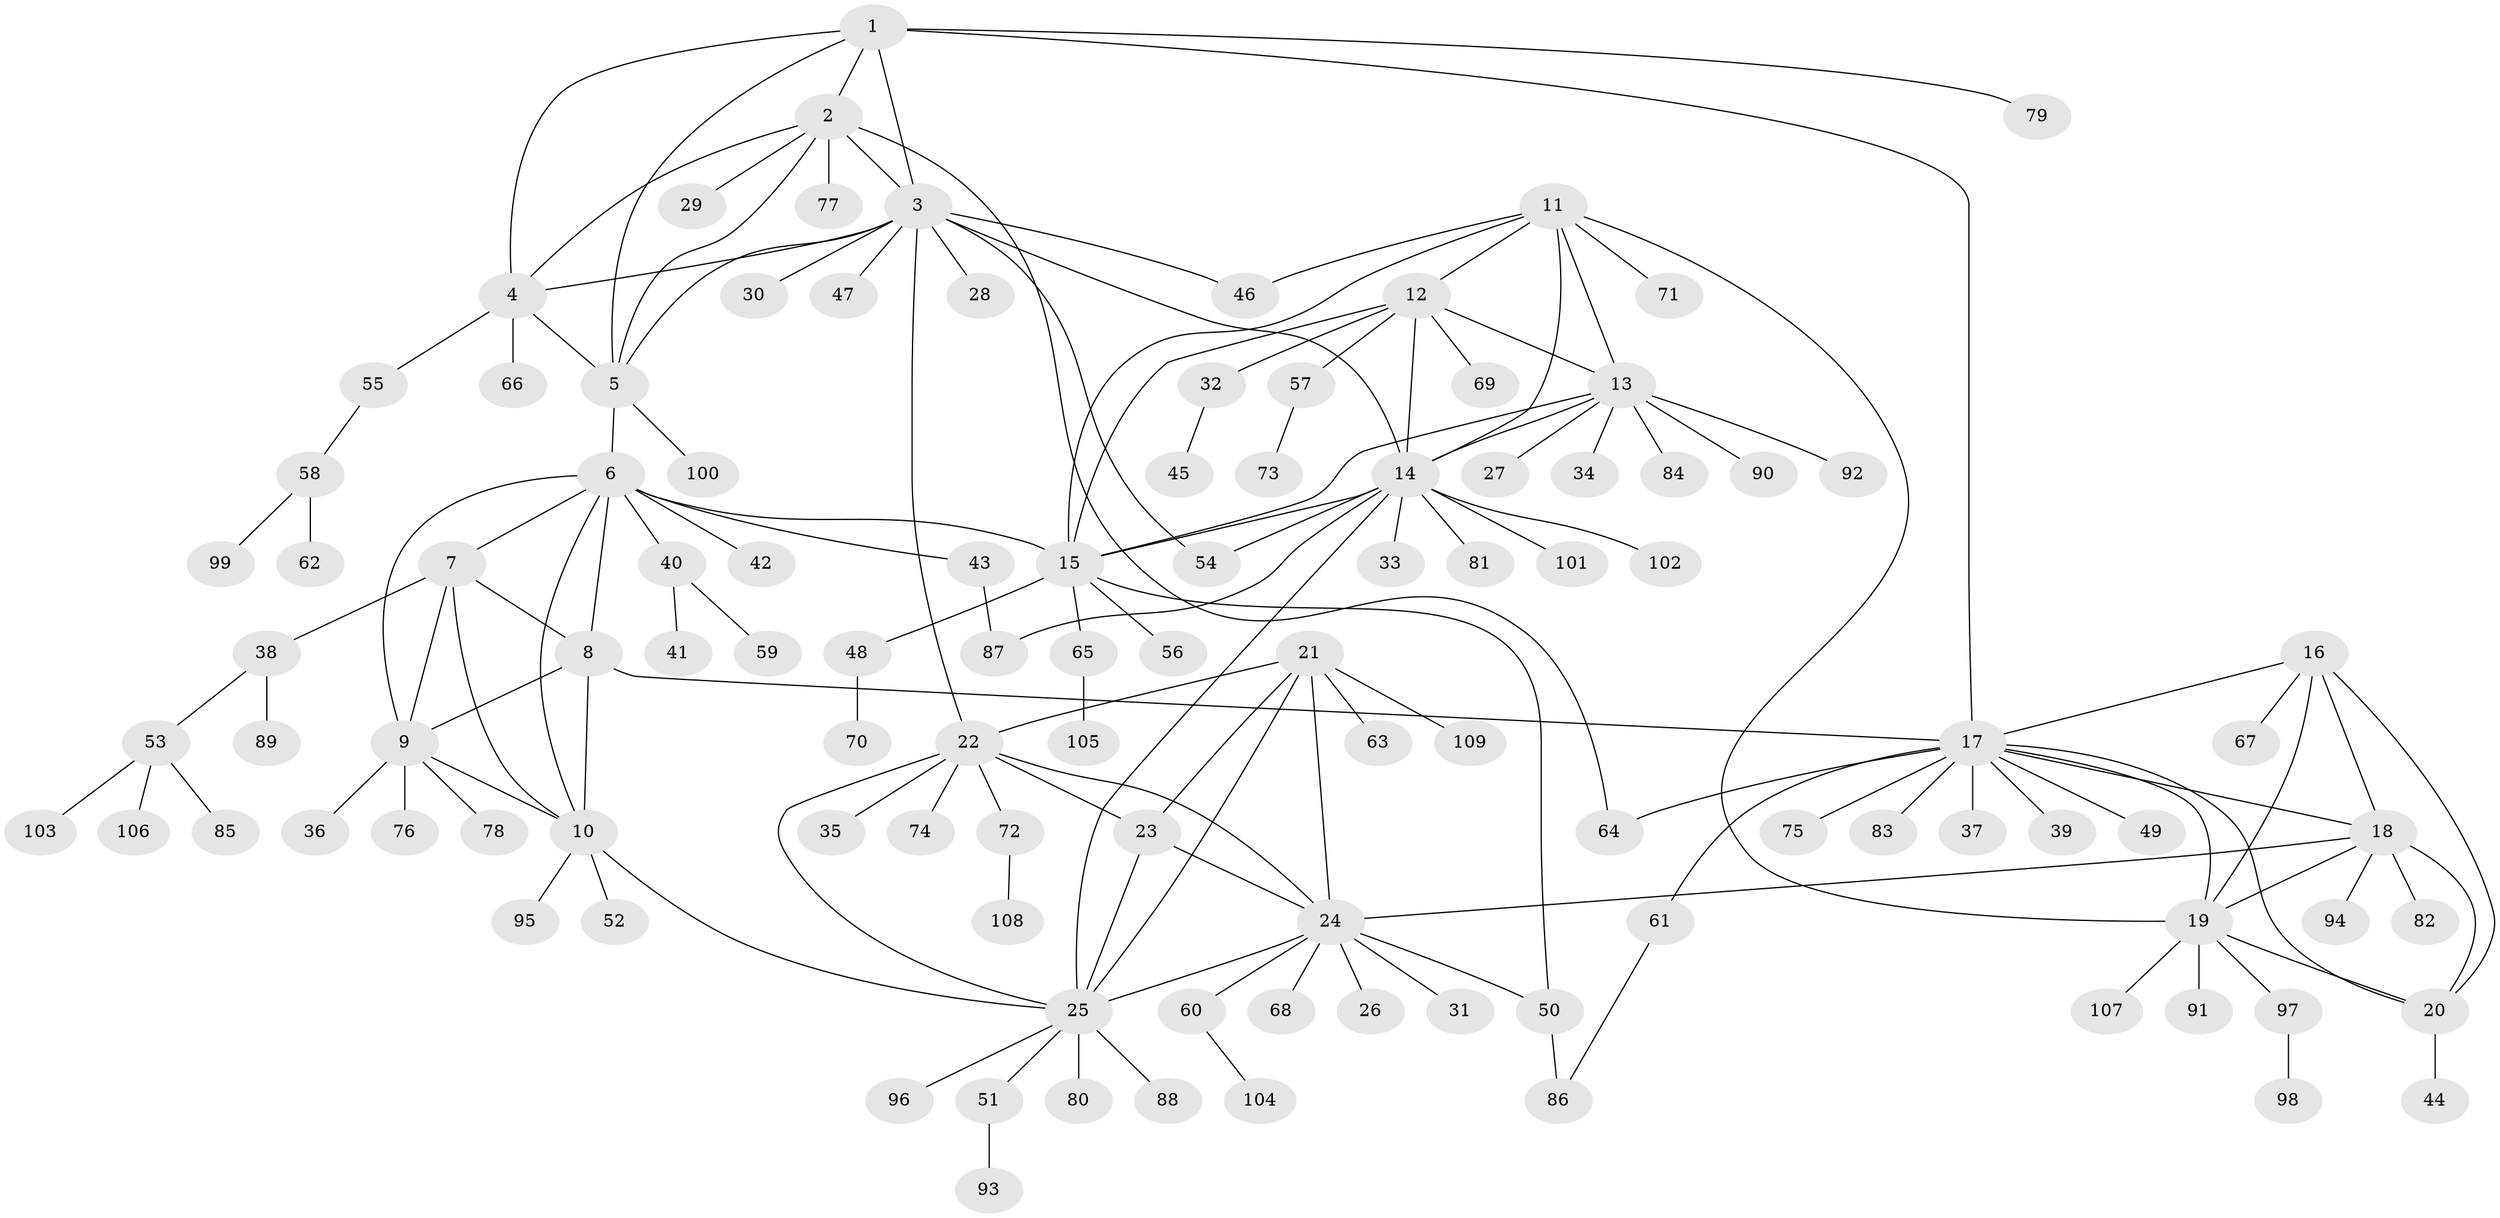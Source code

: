 // coarse degree distribution, {3: 0.09375, 1: 0.71875, 7: 0.0625, 8: 0.09375, 4: 0.03125}
// Generated by graph-tools (version 1.1) at 2025/58/03/04/25 21:58:22]
// undirected, 109 vertices, 150 edges
graph export_dot {
graph [start="1"]
  node [color=gray90,style=filled];
  1;
  2;
  3;
  4;
  5;
  6;
  7;
  8;
  9;
  10;
  11;
  12;
  13;
  14;
  15;
  16;
  17;
  18;
  19;
  20;
  21;
  22;
  23;
  24;
  25;
  26;
  27;
  28;
  29;
  30;
  31;
  32;
  33;
  34;
  35;
  36;
  37;
  38;
  39;
  40;
  41;
  42;
  43;
  44;
  45;
  46;
  47;
  48;
  49;
  50;
  51;
  52;
  53;
  54;
  55;
  56;
  57;
  58;
  59;
  60;
  61;
  62;
  63;
  64;
  65;
  66;
  67;
  68;
  69;
  70;
  71;
  72;
  73;
  74;
  75;
  76;
  77;
  78;
  79;
  80;
  81;
  82;
  83;
  84;
  85;
  86;
  87;
  88;
  89;
  90;
  91;
  92;
  93;
  94;
  95;
  96;
  97;
  98;
  99;
  100;
  101;
  102;
  103;
  104;
  105;
  106;
  107;
  108;
  109;
  1 -- 2;
  1 -- 3;
  1 -- 4;
  1 -- 5;
  1 -- 17;
  1 -- 79;
  2 -- 3;
  2 -- 4;
  2 -- 5;
  2 -- 29;
  2 -- 64;
  2 -- 77;
  3 -- 4;
  3 -- 5;
  3 -- 14;
  3 -- 22;
  3 -- 28;
  3 -- 30;
  3 -- 46;
  3 -- 47;
  3 -- 54;
  4 -- 5;
  4 -- 55;
  4 -- 66;
  5 -- 6;
  5 -- 100;
  6 -- 7;
  6 -- 8;
  6 -- 9;
  6 -- 10;
  6 -- 15;
  6 -- 40;
  6 -- 42;
  6 -- 43;
  7 -- 8;
  7 -- 9;
  7 -- 10;
  7 -- 38;
  8 -- 9;
  8 -- 10;
  8 -- 17;
  9 -- 10;
  9 -- 36;
  9 -- 76;
  9 -- 78;
  10 -- 25;
  10 -- 52;
  10 -- 95;
  11 -- 12;
  11 -- 13;
  11 -- 14;
  11 -- 15;
  11 -- 19;
  11 -- 46;
  11 -- 71;
  12 -- 13;
  12 -- 14;
  12 -- 15;
  12 -- 32;
  12 -- 57;
  12 -- 69;
  13 -- 14;
  13 -- 15;
  13 -- 27;
  13 -- 34;
  13 -- 84;
  13 -- 90;
  13 -- 92;
  14 -- 15;
  14 -- 25;
  14 -- 33;
  14 -- 54;
  14 -- 81;
  14 -- 87;
  14 -- 101;
  14 -- 102;
  15 -- 48;
  15 -- 50;
  15 -- 56;
  15 -- 65;
  16 -- 17;
  16 -- 18;
  16 -- 19;
  16 -- 20;
  16 -- 67;
  17 -- 18;
  17 -- 19;
  17 -- 20;
  17 -- 37;
  17 -- 39;
  17 -- 49;
  17 -- 61;
  17 -- 64;
  17 -- 75;
  17 -- 83;
  18 -- 19;
  18 -- 20;
  18 -- 24;
  18 -- 82;
  18 -- 94;
  19 -- 20;
  19 -- 91;
  19 -- 97;
  19 -- 107;
  20 -- 44;
  21 -- 22;
  21 -- 23;
  21 -- 24;
  21 -- 25;
  21 -- 63;
  21 -- 109;
  22 -- 23;
  22 -- 24;
  22 -- 25;
  22 -- 35;
  22 -- 72;
  22 -- 74;
  23 -- 24;
  23 -- 25;
  24 -- 25;
  24 -- 26;
  24 -- 31;
  24 -- 50;
  24 -- 60;
  24 -- 68;
  25 -- 51;
  25 -- 80;
  25 -- 88;
  25 -- 96;
  32 -- 45;
  38 -- 53;
  38 -- 89;
  40 -- 41;
  40 -- 59;
  43 -- 87;
  48 -- 70;
  50 -- 86;
  51 -- 93;
  53 -- 85;
  53 -- 103;
  53 -- 106;
  55 -- 58;
  57 -- 73;
  58 -- 62;
  58 -- 99;
  60 -- 104;
  61 -- 86;
  65 -- 105;
  72 -- 108;
  97 -- 98;
}
